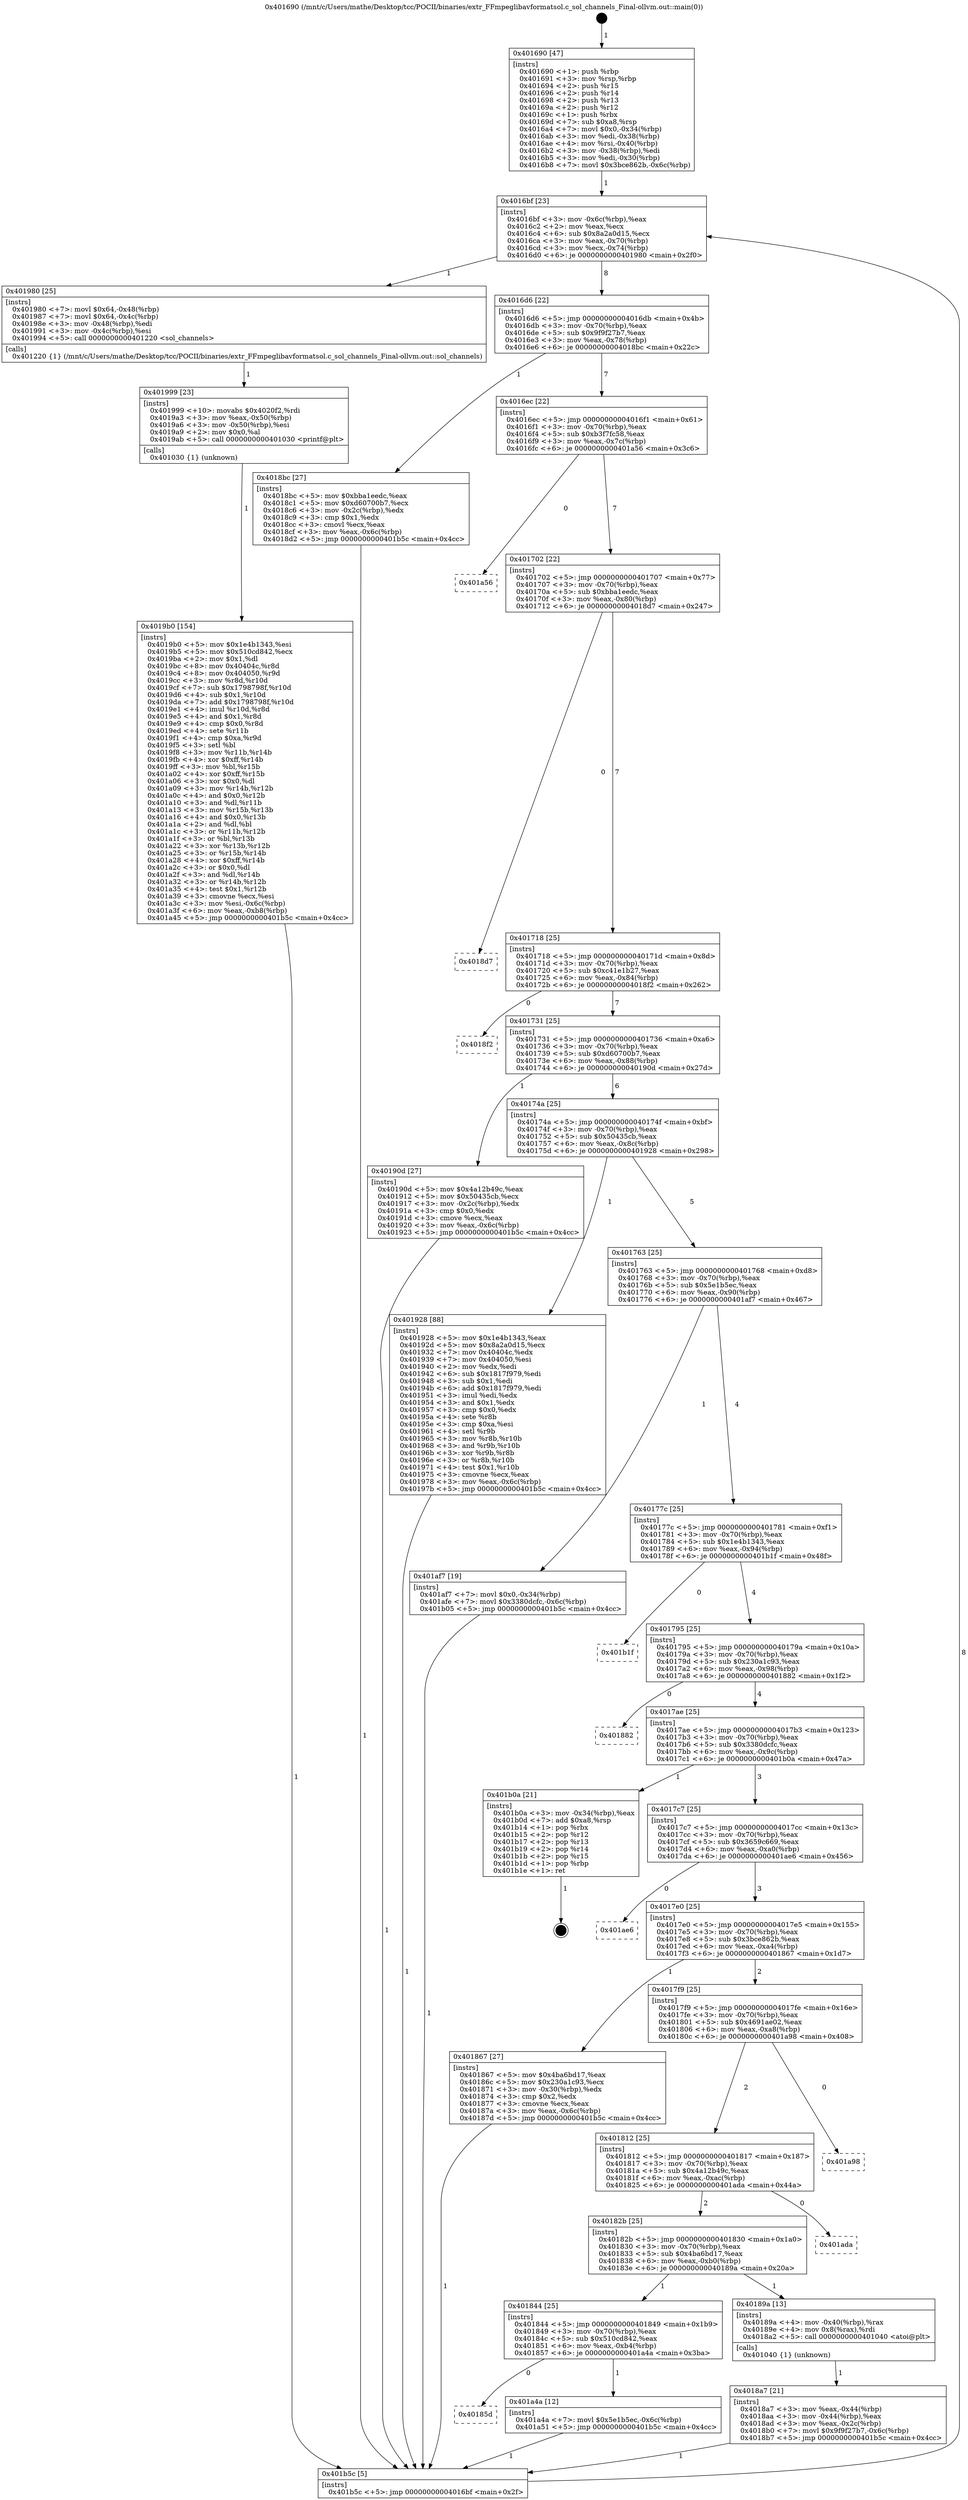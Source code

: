 digraph "0x401690" {
  label = "0x401690 (/mnt/c/Users/mathe/Desktop/tcc/POCII/binaries/extr_FFmpeglibavformatsol.c_sol_channels_Final-ollvm.out::main(0))"
  labelloc = "t"
  node[shape=record]

  Entry [label="",width=0.3,height=0.3,shape=circle,fillcolor=black,style=filled]
  "0x4016bf" [label="{
     0x4016bf [23]\l
     | [instrs]\l
     &nbsp;&nbsp;0x4016bf \<+3\>: mov -0x6c(%rbp),%eax\l
     &nbsp;&nbsp;0x4016c2 \<+2\>: mov %eax,%ecx\l
     &nbsp;&nbsp;0x4016c4 \<+6\>: sub $0x8a2a0d15,%ecx\l
     &nbsp;&nbsp;0x4016ca \<+3\>: mov %eax,-0x70(%rbp)\l
     &nbsp;&nbsp;0x4016cd \<+3\>: mov %ecx,-0x74(%rbp)\l
     &nbsp;&nbsp;0x4016d0 \<+6\>: je 0000000000401980 \<main+0x2f0\>\l
  }"]
  "0x401980" [label="{
     0x401980 [25]\l
     | [instrs]\l
     &nbsp;&nbsp;0x401980 \<+7\>: movl $0x64,-0x48(%rbp)\l
     &nbsp;&nbsp;0x401987 \<+7\>: movl $0x64,-0x4c(%rbp)\l
     &nbsp;&nbsp;0x40198e \<+3\>: mov -0x48(%rbp),%edi\l
     &nbsp;&nbsp;0x401991 \<+3\>: mov -0x4c(%rbp),%esi\l
     &nbsp;&nbsp;0x401994 \<+5\>: call 0000000000401220 \<sol_channels\>\l
     | [calls]\l
     &nbsp;&nbsp;0x401220 \{1\} (/mnt/c/Users/mathe/Desktop/tcc/POCII/binaries/extr_FFmpeglibavformatsol.c_sol_channels_Final-ollvm.out::sol_channels)\l
  }"]
  "0x4016d6" [label="{
     0x4016d6 [22]\l
     | [instrs]\l
     &nbsp;&nbsp;0x4016d6 \<+5\>: jmp 00000000004016db \<main+0x4b\>\l
     &nbsp;&nbsp;0x4016db \<+3\>: mov -0x70(%rbp),%eax\l
     &nbsp;&nbsp;0x4016de \<+5\>: sub $0x9f9f27b7,%eax\l
     &nbsp;&nbsp;0x4016e3 \<+3\>: mov %eax,-0x78(%rbp)\l
     &nbsp;&nbsp;0x4016e6 \<+6\>: je 00000000004018bc \<main+0x22c\>\l
  }"]
  Exit [label="",width=0.3,height=0.3,shape=circle,fillcolor=black,style=filled,peripheries=2]
  "0x4018bc" [label="{
     0x4018bc [27]\l
     | [instrs]\l
     &nbsp;&nbsp;0x4018bc \<+5\>: mov $0xbba1eedc,%eax\l
     &nbsp;&nbsp;0x4018c1 \<+5\>: mov $0xd60700b7,%ecx\l
     &nbsp;&nbsp;0x4018c6 \<+3\>: mov -0x2c(%rbp),%edx\l
     &nbsp;&nbsp;0x4018c9 \<+3\>: cmp $0x1,%edx\l
     &nbsp;&nbsp;0x4018cc \<+3\>: cmovl %ecx,%eax\l
     &nbsp;&nbsp;0x4018cf \<+3\>: mov %eax,-0x6c(%rbp)\l
     &nbsp;&nbsp;0x4018d2 \<+5\>: jmp 0000000000401b5c \<main+0x4cc\>\l
  }"]
  "0x4016ec" [label="{
     0x4016ec [22]\l
     | [instrs]\l
     &nbsp;&nbsp;0x4016ec \<+5\>: jmp 00000000004016f1 \<main+0x61\>\l
     &nbsp;&nbsp;0x4016f1 \<+3\>: mov -0x70(%rbp),%eax\l
     &nbsp;&nbsp;0x4016f4 \<+5\>: sub $0xb3f7fc58,%eax\l
     &nbsp;&nbsp;0x4016f9 \<+3\>: mov %eax,-0x7c(%rbp)\l
     &nbsp;&nbsp;0x4016fc \<+6\>: je 0000000000401a56 \<main+0x3c6\>\l
  }"]
  "0x40185d" [label="{
     0x40185d\l
  }", style=dashed]
  "0x401a56" [label="{
     0x401a56\l
  }", style=dashed]
  "0x401702" [label="{
     0x401702 [22]\l
     | [instrs]\l
     &nbsp;&nbsp;0x401702 \<+5\>: jmp 0000000000401707 \<main+0x77\>\l
     &nbsp;&nbsp;0x401707 \<+3\>: mov -0x70(%rbp),%eax\l
     &nbsp;&nbsp;0x40170a \<+5\>: sub $0xbba1eedc,%eax\l
     &nbsp;&nbsp;0x40170f \<+3\>: mov %eax,-0x80(%rbp)\l
     &nbsp;&nbsp;0x401712 \<+6\>: je 00000000004018d7 \<main+0x247\>\l
  }"]
  "0x401a4a" [label="{
     0x401a4a [12]\l
     | [instrs]\l
     &nbsp;&nbsp;0x401a4a \<+7\>: movl $0x5e1b5ec,-0x6c(%rbp)\l
     &nbsp;&nbsp;0x401a51 \<+5\>: jmp 0000000000401b5c \<main+0x4cc\>\l
  }"]
  "0x4018d7" [label="{
     0x4018d7\l
  }", style=dashed]
  "0x401718" [label="{
     0x401718 [25]\l
     | [instrs]\l
     &nbsp;&nbsp;0x401718 \<+5\>: jmp 000000000040171d \<main+0x8d\>\l
     &nbsp;&nbsp;0x40171d \<+3\>: mov -0x70(%rbp),%eax\l
     &nbsp;&nbsp;0x401720 \<+5\>: sub $0xc41e1b27,%eax\l
     &nbsp;&nbsp;0x401725 \<+6\>: mov %eax,-0x84(%rbp)\l
     &nbsp;&nbsp;0x40172b \<+6\>: je 00000000004018f2 \<main+0x262\>\l
  }"]
  "0x4019b0" [label="{
     0x4019b0 [154]\l
     | [instrs]\l
     &nbsp;&nbsp;0x4019b0 \<+5\>: mov $0x1e4b1343,%esi\l
     &nbsp;&nbsp;0x4019b5 \<+5\>: mov $0x510cd842,%ecx\l
     &nbsp;&nbsp;0x4019ba \<+2\>: mov $0x1,%dl\l
     &nbsp;&nbsp;0x4019bc \<+8\>: mov 0x40404c,%r8d\l
     &nbsp;&nbsp;0x4019c4 \<+8\>: mov 0x404050,%r9d\l
     &nbsp;&nbsp;0x4019cc \<+3\>: mov %r8d,%r10d\l
     &nbsp;&nbsp;0x4019cf \<+7\>: sub $0x1798798f,%r10d\l
     &nbsp;&nbsp;0x4019d6 \<+4\>: sub $0x1,%r10d\l
     &nbsp;&nbsp;0x4019da \<+7\>: add $0x1798798f,%r10d\l
     &nbsp;&nbsp;0x4019e1 \<+4\>: imul %r10d,%r8d\l
     &nbsp;&nbsp;0x4019e5 \<+4\>: and $0x1,%r8d\l
     &nbsp;&nbsp;0x4019e9 \<+4\>: cmp $0x0,%r8d\l
     &nbsp;&nbsp;0x4019ed \<+4\>: sete %r11b\l
     &nbsp;&nbsp;0x4019f1 \<+4\>: cmp $0xa,%r9d\l
     &nbsp;&nbsp;0x4019f5 \<+3\>: setl %bl\l
     &nbsp;&nbsp;0x4019f8 \<+3\>: mov %r11b,%r14b\l
     &nbsp;&nbsp;0x4019fb \<+4\>: xor $0xff,%r14b\l
     &nbsp;&nbsp;0x4019ff \<+3\>: mov %bl,%r15b\l
     &nbsp;&nbsp;0x401a02 \<+4\>: xor $0xff,%r15b\l
     &nbsp;&nbsp;0x401a06 \<+3\>: xor $0x0,%dl\l
     &nbsp;&nbsp;0x401a09 \<+3\>: mov %r14b,%r12b\l
     &nbsp;&nbsp;0x401a0c \<+4\>: and $0x0,%r12b\l
     &nbsp;&nbsp;0x401a10 \<+3\>: and %dl,%r11b\l
     &nbsp;&nbsp;0x401a13 \<+3\>: mov %r15b,%r13b\l
     &nbsp;&nbsp;0x401a16 \<+4\>: and $0x0,%r13b\l
     &nbsp;&nbsp;0x401a1a \<+2\>: and %dl,%bl\l
     &nbsp;&nbsp;0x401a1c \<+3\>: or %r11b,%r12b\l
     &nbsp;&nbsp;0x401a1f \<+3\>: or %bl,%r13b\l
     &nbsp;&nbsp;0x401a22 \<+3\>: xor %r13b,%r12b\l
     &nbsp;&nbsp;0x401a25 \<+3\>: or %r15b,%r14b\l
     &nbsp;&nbsp;0x401a28 \<+4\>: xor $0xff,%r14b\l
     &nbsp;&nbsp;0x401a2c \<+3\>: or $0x0,%dl\l
     &nbsp;&nbsp;0x401a2f \<+3\>: and %dl,%r14b\l
     &nbsp;&nbsp;0x401a32 \<+3\>: or %r14b,%r12b\l
     &nbsp;&nbsp;0x401a35 \<+4\>: test $0x1,%r12b\l
     &nbsp;&nbsp;0x401a39 \<+3\>: cmovne %ecx,%esi\l
     &nbsp;&nbsp;0x401a3c \<+3\>: mov %esi,-0x6c(%rbp)\l
     &nbsp;&nbsp;0x401a3f \<+6\>: mov %eax,-0xb8(%rbp)\l
     &nbsp;&nbsp;0x401a45 \<+5\>: jmp 0000000000401b5c \<main+0x4cc\>\l
  }"]
  "0x4018f2" [label="{
     0x4018f2\l
  }", style=dashed]
  "0x401731" [label="{
     0x401731 [25]\l
     | [instrs]\l
     &nbsp;&nbsp;0x401731 \<+5\>: jmp 0000000000401736 \<main+0xa6\>\l
     &nbsp;&nbsp;0x401736 \<+3\>: mov -0x70(%rbp),%eax\l
     &nbsp;&nbsp;0x401739 \<+5\>: sub $0xd60700b7,%eax\l
     &nbsp;&nbsp;0x40173e \<+6\>: mov %eax,-0x88(%rbp)\l
     &nbsp;&nbsp;0x401744 \<+6\>: je 000000000040190d \<main+0x27d\>\l
  }"]
  "0x401999" [label="{
     0x401999 [23]\l
     | [instrs]\l
     &nbsp;&nbsp;0x401999 \<+10\>: movabs $0x4020f2,%rdi\l
     &nbsp;&nbsp;0x4019a3 \<+3\>: mov %eax,-0x50(%rbp)\l
     &nbsp;&nbsp;0x4019a6 \<+3\>: mov -0x50(%rbp),%esi\l
     &nbsp;&nbsp;0x4019a9 \<+2\>: mov $0x0,%al\l
     &nbsp;&nbsp;0x4019ab \<+5\>: call 0000000000401030 \<printf@plt\>\l
     | [calls]\l
     &nbsp;&nbsp;0x401030 \{1\} (unknown)\l
  }"]
  "0x40190d" [label="{
     0x40190d [27]\l
     | [instrs]\l
     &nbsp;&nbsp;0x40190d \<+5\>: mov $0x4a12b49c,%eax\l
     &nbsp;&nbsp;0x401912 \<+5\>: mov $0x50435cb,%ecx\l
     &nbsp;&nbsp;0x401917 \<+3\>: mov -0x2c(%rbp),%edx\l
     &nbsp;&nbsp;0x40191a \<+3\>: cmp $0x0,%edx\l
     &nbsp;&nbsp;0x40191d \<+3\>: cmove %ecx,%eax\l
     &nbsp;&nbsp;0x401920 \<+3\>: mov %eax,-0x6c(%rbp)\l
     &nbsp;&nbsp;0x401923 \<+5\>: jmp 0000000000401b5c \<main+0x4cc\>\l
  }"]
  "0x40174a" [label="{
     0x40174a [25]\l
     | [instrs]\l
     &nbsp;&nbsp;0x40174a \<+5\>: jmp 000000000040174f \<main+0xbf\>\l
     &nbsp;&nbsp;0x40174f \<+3\>: mov -0x70(%rbp),%eax\l
     &nbsp;&nbsp;0x401752 \<+5\>: sub $0x50435cb,%eax\l
     &nbsp;&nbsp;0x401757 \<+6\>: mov %eax,-0x8c(%rbp)\l
     &nbsp;&nbsp;0x40175d \<+6\>: je 0000000000401928 \<main+0x298\>\l
  }"]
  "0x4018a7" [label="{
     0x4018a7 [21]\l
     | [instrs]\l
     &nbsp;&nbsp;0x4018a7 \<+3\>: mov %eax,-0x44(%rbp)\l
     &nbsp;&nbsp;0x4018aa \<+3\>: mov -0x44(%rbp),%eax\l
     &nbsp;&nbsp;0x4018ad \<+3\>: mov %eax,-0x2c(%rbp)\l
     &nbsp;&nbsp;0x4018b0 \<+7\>: movl $0x9f9f27b7,-0x6c(%rbp)\l
     &nbsp;&nbsp;0x4018b7 \<+5\>: jmp 0000000000401b5c \<main+0x4cc\>\l
  }"]
  "0x401928" [label="{
     0x401928 [88]\l
     | [instrs]\l
     &nbsp;&nbsp;0x401928 \<+5\>: mov $0x1e4b1343,%eax\l
     &nbsp;&nbsp;0x40192d \<+5\>: mov $0x8a2a0d15,%ecx\l
     &nbsp;&nbsp;0x401932 \<+7\>: mov 0x40404c,%edx\l
     &nbsp;&nbsp;0x401939 \<+7\>: mov 0x404050,%esi\l
     &nbsp;&nbsp;0x401940 \<+2\>: mov %edx,%edi\l
     &nbsp;&nbsp;0x401942 \<+6\>: sub $0x1817f979,%edi\l
     &nbsp;&nbsp;0x401948 \<+3\>: sub $0x1,%edi\l
     &nbsp;&nbsp;0x40194b \<+6\>: add $0x1817f979,%edi\l
     &nbsp;&nbsp;0x401951 \<+3\>: imul %edi,%edx\l
     &nbsp;&nbsp;0x401954 \<+3\>: and $0x1,%edx\l
     &nbsp;&nbsp;0x401957 \<+3\>: cmp $0x0,%edx\l
     &nbsp;&nbsp;0x40195a \<+4\>: sete %r8b\l
     &nbsp;&nbsp;0x40195e \<+3\>: cmp $0xa,%esi\l
     &nbsp;&nbsp;0x401961 \<+4\>: setl %r9b\l
     &nbsp;&nbsp;0x401965 \<+3\>: mov %r8b,%r10b\l
     &nbsp;&nbsp;0x401968 \<+3\>: and %r9b,%r10b\l
     &nbsp;&nbsp;0x40196b \<+3\>: xor %r9b,%r8b\l
     &nbsp;&nbsp;0x40196e \<+3\>: or %r8b,%r10b\l
     &nbsp;&nbsp;0x401971 \<+4\>: test $0x1,%r10b\l
     &nbsp;&nbsp;0x401975 \<+3\>: cmovne %ecx,%eax\l
     &nbsp;&nbsp;0x401978 \<+3\>: mov %eax,-0x6c(%rbp)\l
     &nbsp;&nbsp;0x40197b \<+5\>: jmp 0000000000401b5c \<main+0x4cc\>\l
  }"]
  "0x401763" [label="{
     0x401763 [25]\l
     | [instrs]\l
     &nbsp;&nbsp;0x401763 \<+5\>: jmp 0000000000401768 \<main+0xd8\>\l
     &nbsp;&nbsp;0x401768 \<+3\>: mov -0x70(%rbp),%eax\l
     &nbsp;&nbsp;0x40176b \<+5\>: sub $0x5e1b5ec,%eax\l
     &nbsp;&nbsp;0x401770 \<+6\>: mov %eax,-0x90(%rbp)\l
     &nbsp;&nbsp;0x401776 \<+6\>: je 0000000000401af7 \<main+0x467\>\l
  }"]
  "0x401844" [label="{
     0x401844 [25]\l
     | [instrs]\l
     &nbsp;&nbsp;0x401844 \<+5\>: jmp 0000000000401849 \<main+0x1b9\>\l
     &nbsp;&nbsp;0x401849 \<+3\>: mov -0x70(%rbp),%eax\l
     &nbsp;&nbsp;0x40184c \<+5\>: sub $0x510cd842,%eax\l
     &nbsp;&nbsp;0x401851 \<+6\>: mov %eax,-0xb4(%rbp)\l
     &nbsp;&nbsp;0x401857 \<+6\>: je 0000000000401a4a \<main+0x3ba\>\l
  }"]
  "0x401af7" [label="{
     0x401af7 [19]\l
     | [instrs]\l
     &nbsp;&nbsp;0x401af7 \<+7\>: movl $0x0,-0x34(%rbp)\l
     &nbsp;&nbsp;0x401afe \<+7\>: movl $0x3380dcfc,-0x6c(%rbp)\l
     &nbsp;&nbsp;0x401b05 \<+5\>: jmp 0000000000401b5c \<main+0x4cc\>\l
  }"]
  "0x40177c" [label="{
     0x40177c [25]\l
     | [instrs]\l
     &nbsp;&nbsp;0x40177c \<+5\>: jmp 0000000000401781 \<main+0xf1\>\l
     &nbsp;&nbsp;0x401781 \<+3\>: mov -0x70(%rbp),%eax\l
     &nbsp;&nbsp;0x401784 \<+5\>: sub $0x1e4b1343,%eax\l
     &nbsp;&nbsp;0x401789 \<+6\>: mov %eax,-0x94(%rbp)\l
     &nbsp;&nbsp;0x40178f \<+6\>: je 0000000000401b1f \<main+0x48f\>\l
  }"]
  "0x40189a" [label="{
     0x40189a [13]\l
     | [instrs]\l
     &nbsp;&nbsp;0x40189a \<+4\>: mov -0x40(%rbp),%rax\l
     &nbsp;&nbsp;0x40189e \<+4\>: mov 0x8(%rax),%rdi\l
     &nbsp;&nbsp;0x4018a2 \<+5\>: call 0000000000401040 \<atoi@plt\>\l
     | [calls]\l
     &nbsp;&nbsp;0x401040 \{1\} (unknown)\l
  }"]
  "0x401b1f" [label="{
     0x401b1f\l
  }", style=dashed]
  "0x401795" [label="{
     0x401795 [25]\l
     | [instrs]\l
     &nbsp;&nbsp;0x401795 \<+5\>: jmp 000000000040179a \<main+0x10a\>\l
     &nbsp;&nbsp;0x40179a \<+3\>: mov -0x70(%rbp),%eax\l
     &nbsp;&nbsp;0x40179d \<+5\>: sub $0x230a1c93,%eax\l
     &nbsp;&nbsp;0x4017a2 \<+6\>: mov %eax,-0x98(%rbp)\l
     &nbsp;&nbsp;0x4017a8 \<+6\>: je 0000000000401882 \<main+0x1f2\>\l
  }"]
  "0x40182b" [label="{
     0x40182b [25]\l
     | [instrs]\l
     &nbsp;&nbsp;0x40182b \<+5\>: jmp 0000000000401830 \<main+0x1a0\>\l
     &nbsp;&nbsp;0x401830 \<+3\>: mov -0x70(%rbp),%eax\l
     &nbsp;&nbsp;0x401833 \<+5\>: sub $0x4ba6bd17,%eax\l
     &nbsp;&nbsp;0x401838 \<+6\>: mov %eax,-0xb0(%rbp)\l
     &nbsp;&nbsp;0x40183e \<+6\>: je 000000000040189a \<main+0x20a\>\l
  }"]
  "0x401882" [label="{
     0x401882\l
  }", style=dashed]
  "0x4017ae" [label="{
     0x4017ae [25]\l
     | [instrs]\l
     &nbsp;&nbsp;0x4017ae \<+5\>: jmp 00000000004017b3 \<main+0x123\>\l
     &nbsp;&nbsp;0x4017b3 \<+3\>: mov -0x70(%rbp),%eax\l
     &nbsp;&nbsp;0x4017b6 \<+5\>: sub $0x3380dcfc,%eax\l
     &nbsp;&nbsp;0x4017bb \<+6\>: mov %eax,-0x9c(%rbp)\l
     &nbsp;&nbsp;0x4017c1 \<+6\>: je 0000000000401b0a \<main+0x47a\>\l
  }"]
  "0x401ada" [label="{
     0x401ada\l
  }", style=dashed]
  "0x401b0a" [label="{
     0x401b0a [21]\l
     | [instrs]\l
     &nbsp;&nbsp;0x401b0a \<+3\>: mov -0x34(%rbp),%eax\l
     &nbsp;&nbsp;0x401b0d \<+7\>: add $0xa8,%rsp\l
     &nbsp;&nbsp;0x401b14 \<+1\>: pop %rbx\l
     &nbsp;&nbsp;0x401b15 \<+2\>: pop %r12\l
     &nbsp;&nbsp;0x401b17 \<+2\>: pop %r13\l
     &nbsp;&nbsp;0x401b19 \<+2\>: pop %r14\l
     &nbsp;&nbsp;0x401b1b \<+2\>: pop %r15\l
     &nbsp;&nbsp;0x401b1d \<+1\>: pop %rbp\l
     &nbsp;&nbsp;0x401b1e \<+1\>: ret\l
  }"]
  "0x4017c7" [label="{
     0x4017c7 [25]\l
     | [instrs]\l
     &nbsp;&nbsp;0x4017c7 \<+5\>: jmp 00000000004017cc \<main+0x13c\>\l
     &nbsp;&nbsp;0x4017cc \<+3\>: mov -0x70(%rbp),%eax\l
     &nbsp;&nbsp;0x4017cf \<+5\>: sub $0x3659c669,%eax\l
     &nbsp;&nbsp;0x4017d4 \<+6\>: mov %eax,-0xa0(%rbp)\l
     &nbsp;&nbsp;0x4017da \<+6\>: je 0000000000401ae6 \<main+0x456\>\l
  }"]
  "0x401812" [label="{
     0x401812 [25]\l
     | [instrs]\l
     &nbsp;&nbsp;0x401812 \<+5\>: jmp 0000000000401817 \<main+0x187\>\l
     &nbsp;&nbsp;0x401817 \<+3\>: mov -0x70(%rbp),%eax\l
     &nbsp;&nbsp;0x40181a \<+5\>: sub $0x4a12b49c,%eax\l
     &nbsp;&nbsp;0x40181f \<+6\>: mov %eax,-0xac(%rbp)\l
     &nbsp;&nbsp;0x401825 \<+6\>: je 0000000000401ada \<main+0x44a\>\l
  }"]
  "0x401ae6" [label="{
     0x401ae6\l
  }", style=dashed]
  "0x4017e0" [label="{
     0x4017e0 [25]\l
     | [instrs]\l
     &nbsp;&nbsp;0x4017e0 \<+5\>: jmp 00000000004017e5 \<main+0x155\>\l
     &nbsp;&nbsp;0x4017e5 \<+3\>: mov -0x70(%rbp),%eax\l
     &nbsp;&nbsp;0x4017e8 \<+5\>: sub $0x3bce862b,%eax\l
     &nbsp;&nbsp;0x4017ed \<+6\>: mov %eax,-0xa4(%rbp)\l
     &nbsp;&nbsp;0x4017f3 \<+6\>: je 0000000000401867 \<main+0x1d7\>\l
  }"]
  "0x401a98" [label="{
     0x401a98\l
  }", style=dashed]
  "0x401867" [label="{
     0x401867 [27]\l
     | [instrs]\l
     &nbsp;&nbsp;0x401867 \<+5\>: mov $0x4ba6bd17,%eax\l
     &nbsp;&nbsp;0x40186c \<+5\>: mov $0x230a1c93,%ecx\l
     &nbsp;&nbsp;0x401871 \<+3\>: mov -0x30(%rbp),%edx\l
     &nbsp;&nbsp;0x401874 \<+3\>: cmp $0x2,%edx\l
     &nbsp;&nbsp;0x401877 \<+3\>: cmovne %ecx,%eax\l
     &nbsp;&nbsp;0x40187a \<+3\>: mov %eax,-0x6c(%rbp)\l
     &nbsp;&nbsp;0x40187d \<+5\>: jmp 0000000000401b5c \<main+0x4cc\>\l
  }"]
  "0x4017f9" [label="{
     0x4017f9 [25]\l
     | [instrs]\l
     &nbsp;&nbsp;0x4017f9 \<+5\>: jmp 00000000004017fe \<main+0x16e\>\l
     &nbsp;&nbsp;0x4017fe \<+3\>: mov -0x70(%rbp),%eax\l
     &nbsp;&nbsp;0x401801 \<+5\>: sub $0x4691ae02,%eax\l
     &nbsp;&nbsp;0x401806 \<+6\>: mov %eax,-0xa8(%rbp)\l
     &nbsp;&nbsp;0x40180c \<+6\>: je 0000000000401a98 \<main+0x408\>\l
  }"]
  "0x401b5c" [label="{
     0x401b5c [5]\l
     | [instrs]\l
     &nbsp;&nbsp;0x401b5c \<+5\>: jmp 00000000004016bf \<main+0x2f\>\l
  }"]
  "0x401690" [label="{
     0x401690 [47]\l
     | [instrs]\l
     &nbsp;&nbsp;0x401690 \<+1\>: push %rbp\l
     &nbsp;&nbsp;0x401691 \<+3\>: mov %rsp,%rbp\l
     &nbsp;&nbsp;0x401694 \<+2\>: push %r15\l
     &nbsp;&nbsp;0x401696 \<+2\>: push %r14\l
     &nbsp;&nbsp;0x401698 \<+2\>: push %r13\l
     &nbsp;&nbsp;0x40169a \<+2\>: push %r12\l
     &nbsp;&nbsp;0x40169c \<+1\>: push %rbx\l
     &nbsp;&nbsp;0x40169d \<+7\>: sub $0xa8,%rsp\l
     &nbsp;&nbsp;0x4016a4 \<+7\>: movl $0x0,-0x34(%rbp)\l
     &nbsp;&nbsp;0x4016ab \<+3\>: mov %edi,-0x38(%rbp)\l
     &nbsp;&nbsp;0x4016ae \<+4\>: mov %rsi,-0x40(%rbp)\l
     &nbsp;&nbsp;0x4016b2 \<+3\>: mov -0x38(%rbp),%edi\l
     &nbsp;&nbsp;0x4016b5 \<+3\>: mov %edi,-0x30(%rbp)\l
     &nbsp;&nbsp;0x4016b8 \<+7\>: movl $0x3bce862b,-0x6c(%rbp)\l
  }"]
  Entry -> "0x401690" [label=" 1"]
  "0x4016bf" -> "0x401980" [label=" 1"]
  "0x4016bf" -> "0x4016d6" [label=" 8"]
  "0x401b0a" -> Exit [label=" 1"]
  "0x4016d6" -> "0x4018bc" [label=" 1"]
  "0x4016d6" -> "0x4016ec" [label=" 7"]
  "0x401af7" -> "0x401b5c" [label=" 1"]
  "0x4016ec" -> "0x401a56" [label=" 0"]
  "0x4016ec" -> "0x401702" [label=" 7"]
  "0x401a4a" -> "0x401b5c" [label=" 1"]
  "0x401702" -> "0x4018d7" [label=" 0"]
  "0x401702" -> "0x401718" [label=" 7"]
  "0x401844" -> "0x40185d" [label=" 0"]
  "0x401718" -> "0x4018f2" [label=" 0"]
  "0x401718" -> "0x401731" [label=" 7"]
  "0x401844" -> "0x401a4a" [label=" 1"]
  "0x401731" -> "0x40190d" [label=" 1"]
  "0x401731" -> "0x40174a" [label=" 6"]
  "0x4019b0" -> "0x401b5c" [label=" 1"]
  "0x40174a" -> "0x401928" [label=" 1"]
  "0x40174a" -> "0x401763" [label=" 5"]
  "0x401999" -> "0x4019b0" [label=" 1"]
  "0x401763" -> "0x401af7" [label=" 1"]
  "0x401763" -> "0x40177c" [label=" 4"]
  "0x401980" -> "0x401999" [label=" 1"]
  "0x40177c" -> "0x401b1f" [label=" 0"]
  "0x40177c" -> "0x401795" [label=" 4"]
  "0x401928" -> "0x401b5c" [label=" 1"]
  "0x401795" -> "0x401882" [label=" 0"]
  "0x401795" -> "0x4017ae" [label=" 4"]
  "0x4018bc" -> "0x401b5c" [label=" 1"]
  "0x4017ae" -> "0x401b0a" [label=" 1"]
  "0x4017ae" -> "0x4017c7" [label=" 3"]
  "0x4018a7" -> "0x401b5c" [label=" 1"]
  "0x4017c7" -> "0x401ae6" [label=" 0"]
  "0x4017c7" -> "0x4017e0" [label=" 3"]
  "0x40182b" -> "0x401844" [label=" 1"]
  "0x4017e0" -> "0x401867" [label=" 1"]
  "0x4017e0" -> "0x4017f9" [label=" 2"]
  "0x401867" -> "0x401b5c" [label=" 1"]
  "0x401690" -> "0x4016bf" [label=" 1"]
  "0x401b5c" -> "0x4016bf" [label=" 8"]
  "0x40182b" -> "0x40189a" [label=" 1"]
  "0x4017f9" -> "0x401a98" [label=" 0"]
  "0x4017f9" -> "0x401812" [label=" 2"]
  "0x40189a" -> "0x4018a7" [label=" 1"]
  "0x401812" -> "0x401ada" [label=" 0"]
  "0x401812" -> "0x40182b" [label=" 2"]
  "0x40190d" -> "0x401b5c" [label=" 1"]
}
